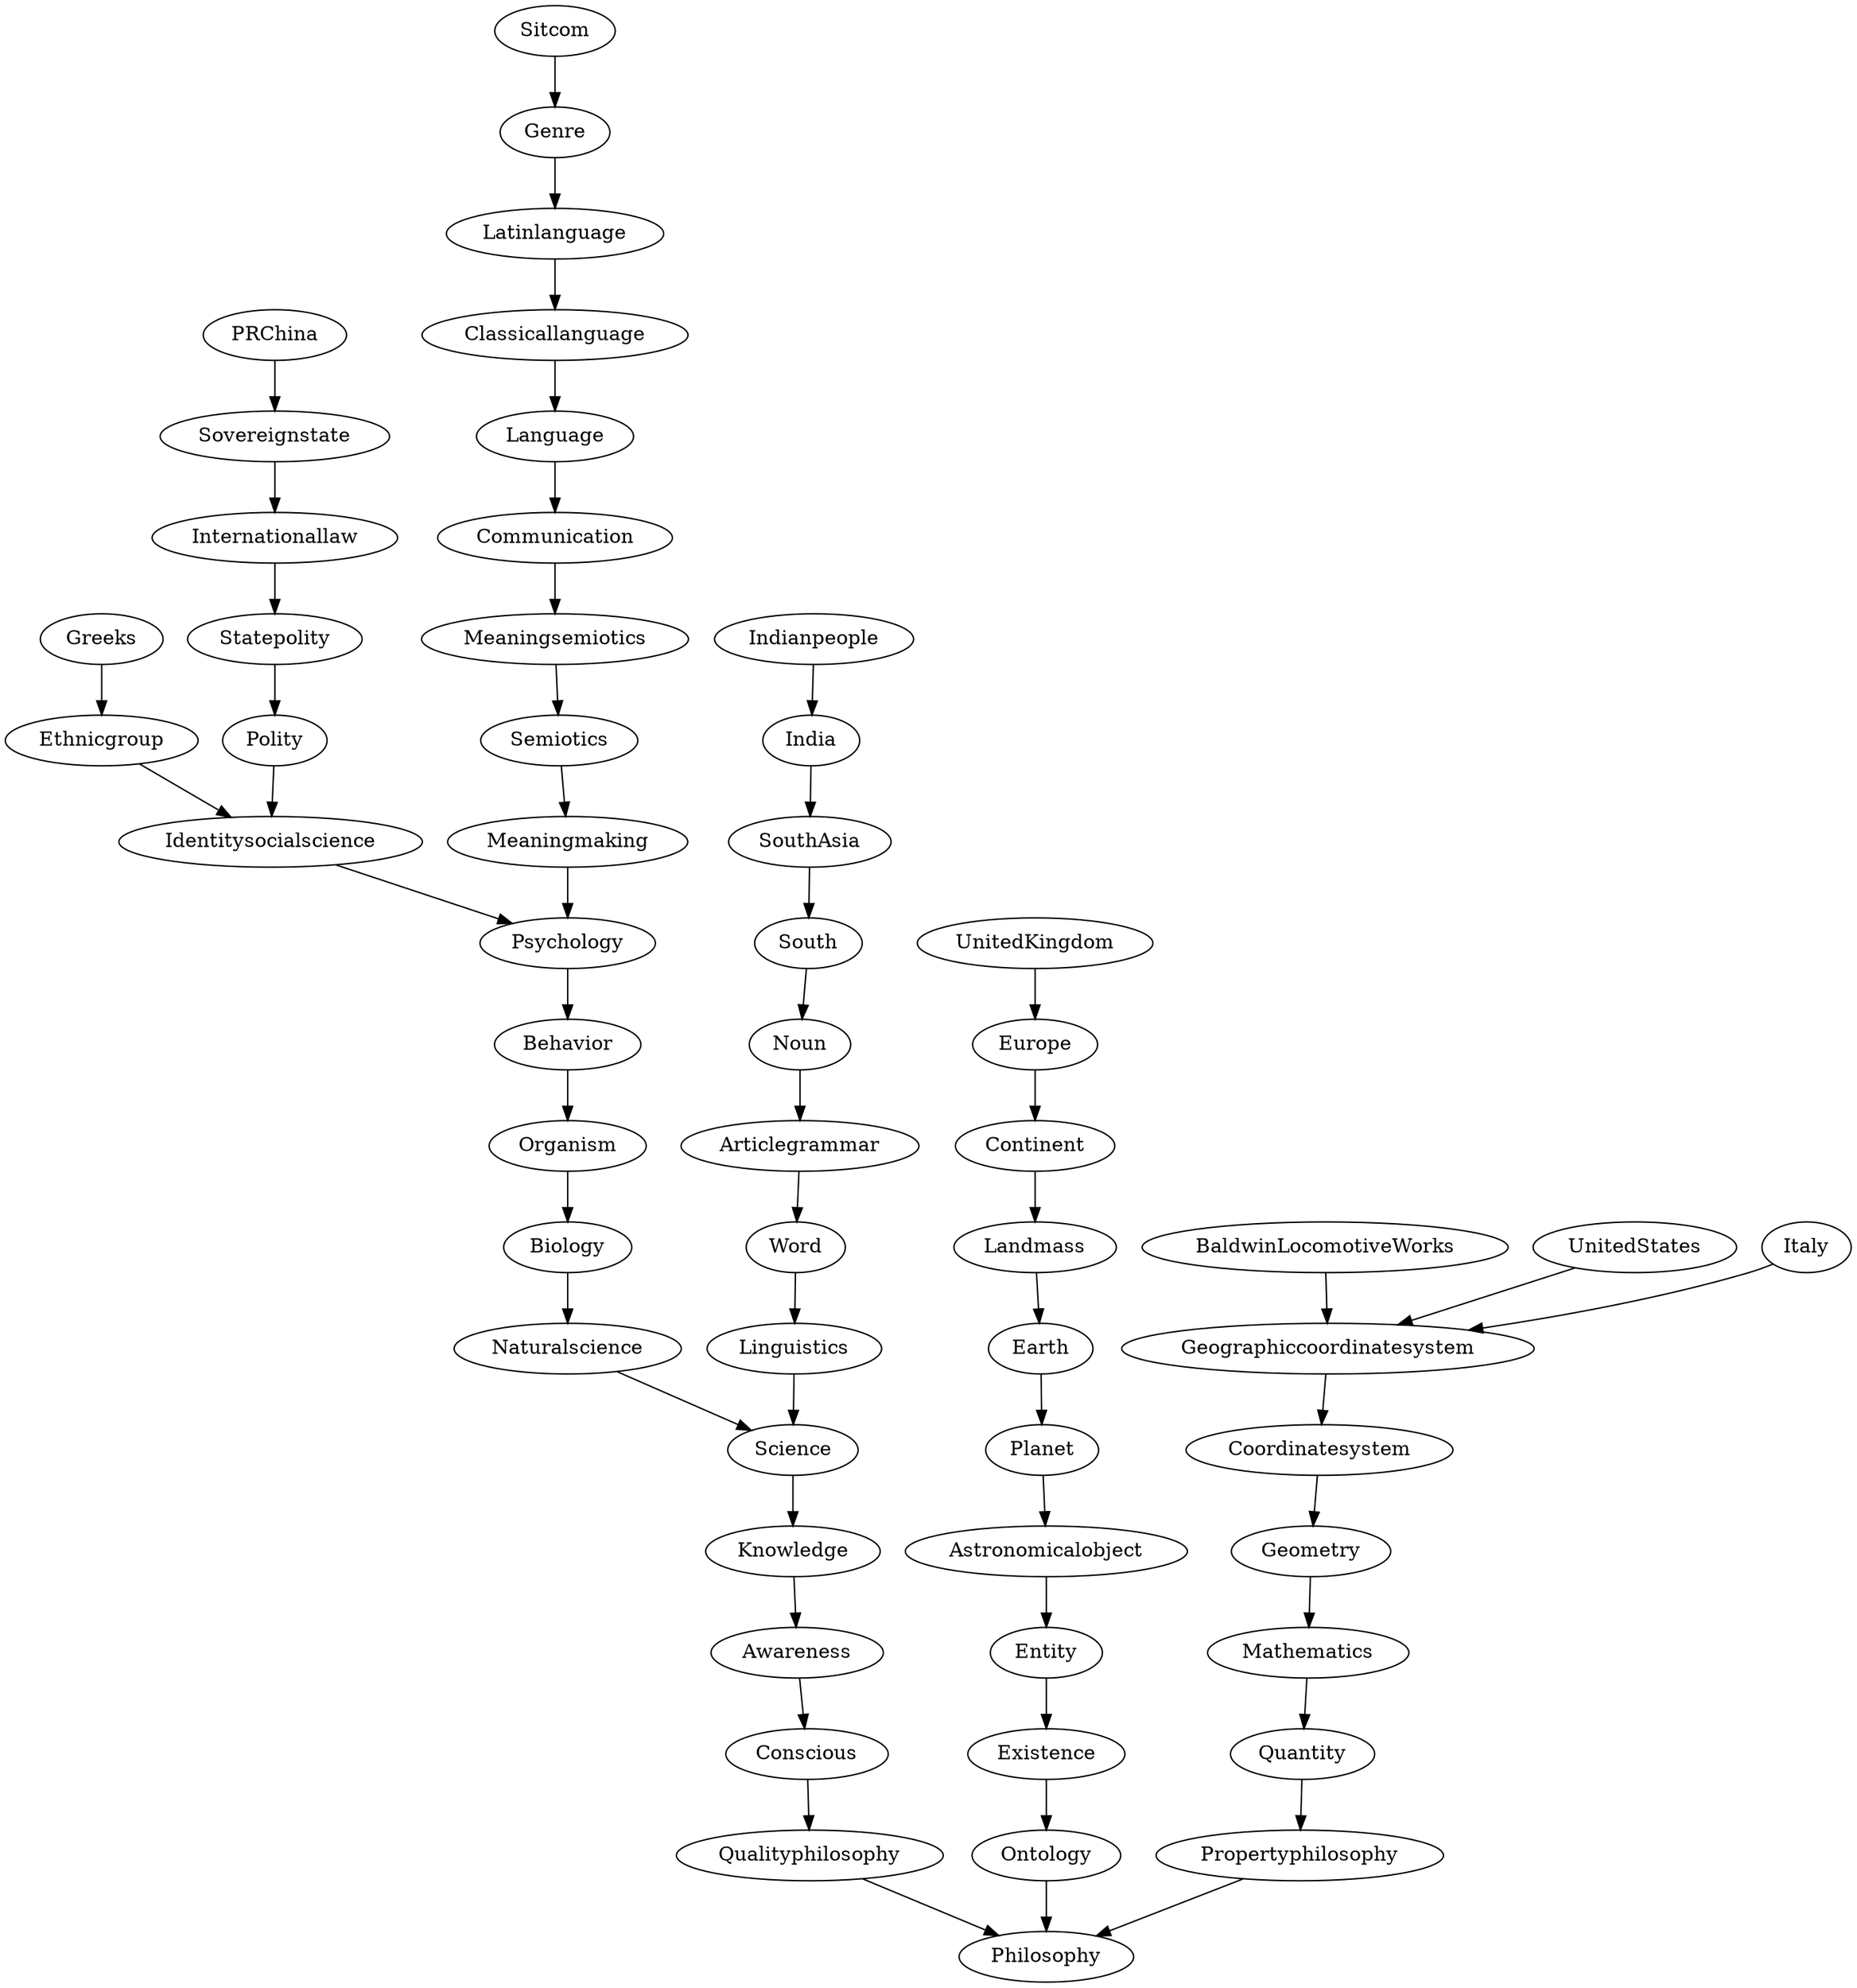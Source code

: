 digraph { 
Geometry->Mathematics;
Organism->Biology;
Greeks->Ethnicgroup;
Naturalscience->Science;
Sitcom->Genre;
Landmass->Earth;
Ethnicgroup->Identitysocialscience;
Coordinatesystem->Geometry;
Noun->Articlegrammar;
Knowledge->Awareness;
BaldwinLocomotiveWorks->Geographiccoordinatesystem;
India->SouthAsia;
Linguistics->Science;
Conscious->Qualityphilosophy;
Classicallanguage->Language;
Continent->Landmass;
Genre->Latinlanguage;
Existence->Ontology;
Behavior->Organism;
SouthAsia->South;
Propertyphilosophy->Philosophy;
Latinlanguage->Classicallanguage;
Indianpeople->India;
Quantity->Propertyphilosophy;
Meaningmaking->Psychology;
Articlegrammar->Word;
Biology->Naturalscience;
Entity->Existence;
PRChina->Sovereignstate;
UnitedStates->Geographiccoordinatesystem;
Polity->Identitysocialscience;
Language->Communication;
Earth->Planet;
South->Noun;
UnitedKingdom->Europe;
Word->Linguistics;
Ontology->Philosophy;
Communication->Meaningsemiotics;
Qualityphilosophy->Philosophy;
Science->Knowledge;
Planet->Astronomicalobject;
Awareness->Conscious;
Italy->Geographiccoordinatesystem;
Internationallaw->Statepolity;
Identitysocialscience->Psychology;
Semiotics->Meaningmaking;
Mathematics->Quantity;
Europe->Continent;
Sovereignstate->Internationallaw;
Psychology->Behavior;
Statepolity->Polity;
Astronomicalobject->Entity;
Meaningsemiotics->Semiotics;
Geographiccoordinatesystem->Coordinatesystem;
}